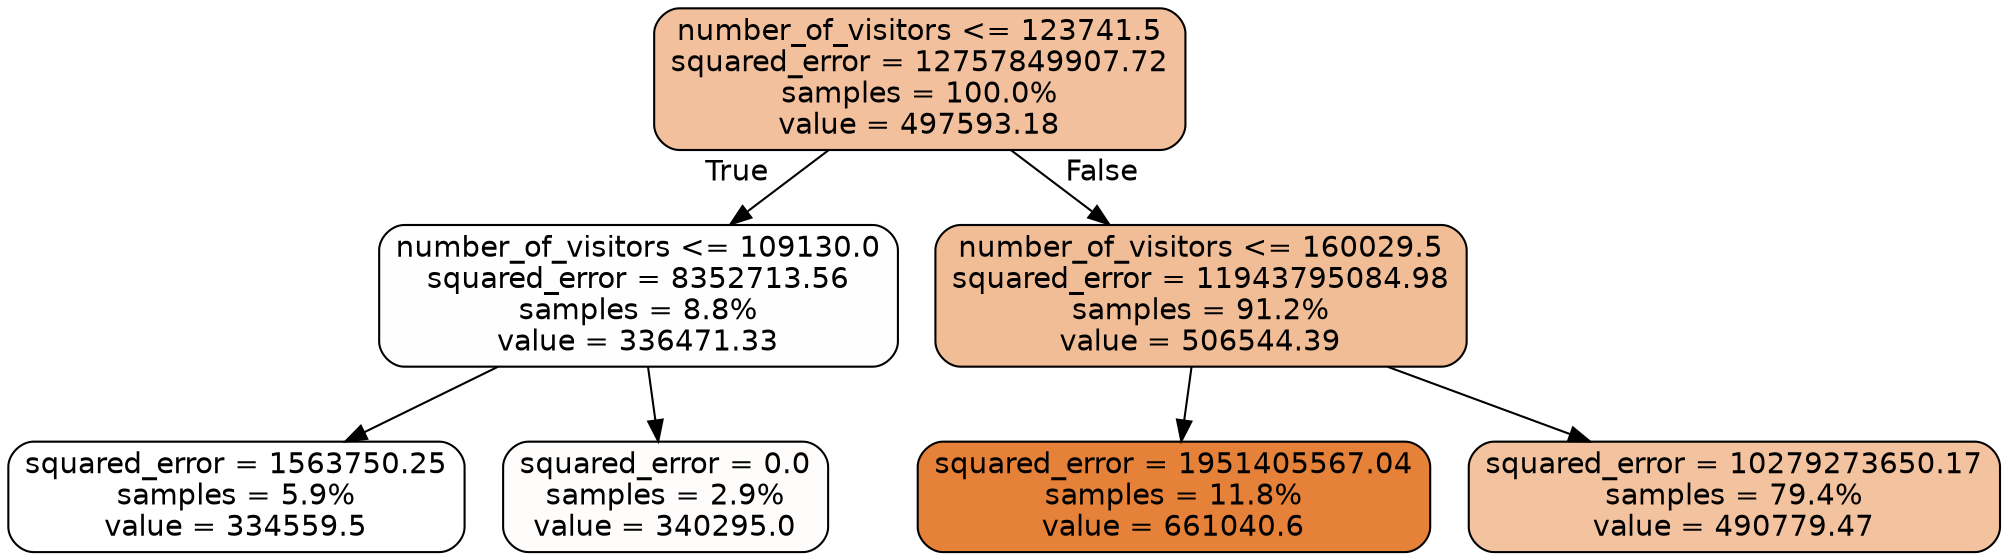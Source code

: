 digraph Tree {
node [shape=box, style="filled, rounded", color="black", fontname="helvetica"] ;
edge [fontname="helvetica"] ;
0 [label="number_of_visitors <= 123741.5\nsquared_error = 12757849907.72\nsamples = 100.0%\nvalue = 497593.18", fillcolor="#f2c09c"] ;
1 [label="number_of_visitors <= 109130.0\nsquared_error = 8352713.56\nsamples = 8.8%\nvalue = 336471.33", fillcolor="#fffefe"] ;
0 -> 1 [labeldistance=2.5, labelangle=45, headlabel="True"] ;
2 [label="squared_error = 1563750.25\nsamples = 5.9%\nvalue = 334559.5", fillcolor="#ffffff"] ;
1 -> 2 ;
3 [label="squared_error = 0.0\nsamples = 2.9%\nvalue = 340295.0", fillcolor="#fffdfc"] ;
1 -> 3 ;
4 [label="number_of_visitors <= 160029.5\nsquared_error = 11943795084.98\nsamples = 91.2%\nvalue = 506544.39", fillcolor="#f1bd97"] ;
0 -> 4 [labeldistance=2.5, labelangle=-45, headlabel="False"] ;
5 [label="squared_error = 1951405567.04\nsamples = 11.8%\nvalue = 661040.6", fillcolor="#e58139"] ;
4 -> 5 ;
6 [label="squared_error = 10279273650.17\nsamples = 79.4%\nvalue = 490779.47", fillcolor="#f3c3a0"] ;
4 -> 6 ;
}
